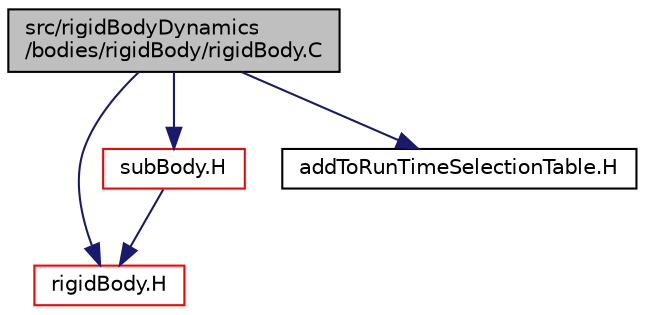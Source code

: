 digraph "src/rigidBodyDynamics/bodies/rigidBody/rigidBody.C"
{
  bgcolor="transparent";
  edge [fontname="Helvetica",fontsize="10",labelfontname="Helvetica",labelfontsize="10"];
  node [fontname="Helvetica",fontsize="10",shape=record];
  Node0 [label="src/rigidBodyDynamics\l/bodies/rigidBody/rigidBody.C",height=0.2,width=0.4,color="black", fillcolor="grey75", style="filled", fontcolor="black"];
  Node0 -> Node1 [color="midnightblue",fontsize="10",style="solid",fontname="Helvetica"];
  Node1 [label="rigidBody.H",height=0.2,width=0.4,color="red",URL="$a14594.html"];
  Node0 -> Node120 [color="midnightblue",fontsize="10",style="solid",fontname="Helvetica"];
  Node120 [label="subBody.H",height=0.2,width=0.4,color="red",URL="$a14612.html"];
  Node120 -> Node1 [color="midnightblue",fontsize="10",style="solid",fontname="Helvetica"];
  Node0 -> Node122 [color="midnightblue",fontsize="10",style="solid",fontname="Helvetica"];
  Node122 [label="addToRunTimeSelectionTable.H",height=0.2,width=0.4,color="black",URL="$a09989.html",tooltip="Macros for easy insertion into run-time selection tables. "];
}
